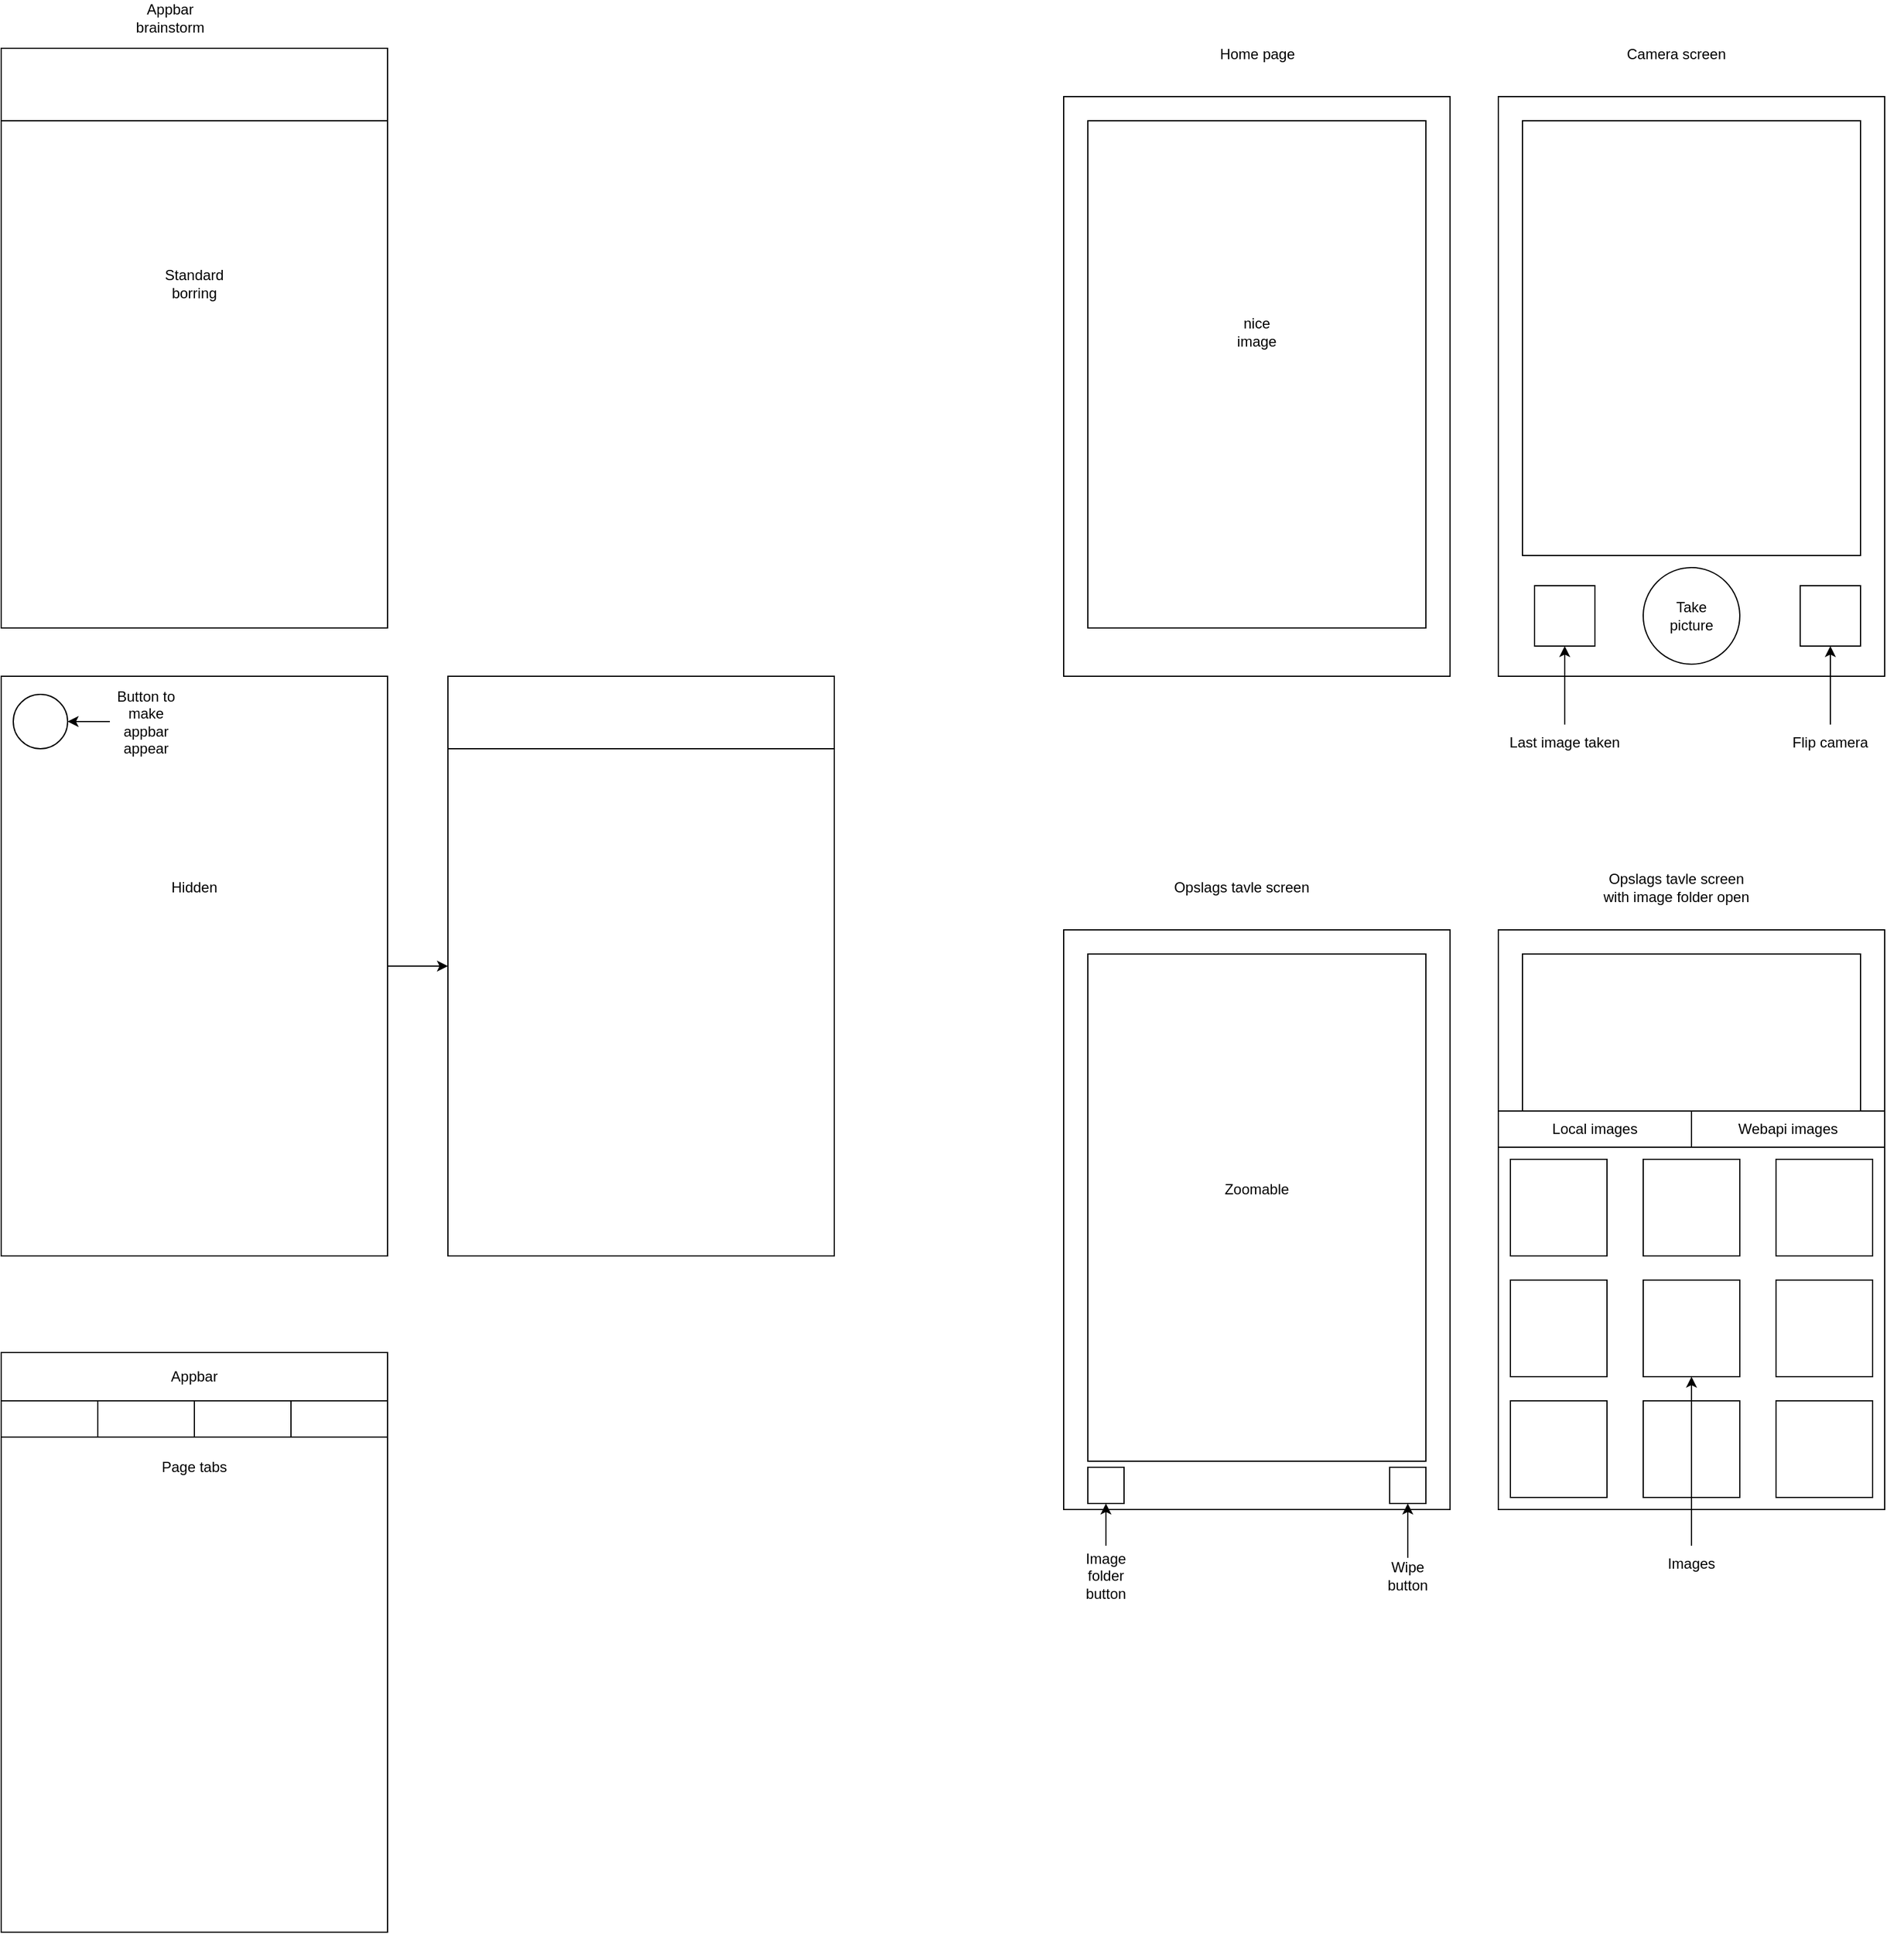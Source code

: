 <mxfile>
    <diagram id="Jlk4KdWTXkGu460aW65M" name="Page-1">
        <mxGraphModel dx="1496" dy="352" grid="1" gridSize="10" guides="1" tooltips="1" connect="1" arrows="1" fold="1" page="1" pageScale="1" pageWidth="850" pageHeight="1100" math="0" shadow="0">
            <root>
                <mxCell id="0"/>
                <mxCell id="1" parent="0"/>
                <mxCell id="3" value="" style="rounded=0;whiteSpace=wrap;html=1;" parent="1" vertex="1">
                    <mxGeometry x="400" y="80" width="320" height="480" as="geometry"/>
                </mxCell>
                <mxCell id="4" value="" style="rounded=0;whiteSpace=wrap;html=1;" parent="1" vertex="1">
                    <mxGeometry x="420" y="100" width="280" height="360" as="geometry"/>
                </mxCell>
                <mxCell id="5" value="" style="ellipse;whiteSpace=wrap;html=1;aspect=fixed;" parent="1" vertex="1">
                    <mxGeometry x="520" y="470" width="80" height="80" as="geometry"/>
                </mxCell>
                <mxCell id="6" value="" style="whiteSpace=wrap;html=1;aspect=fixed;" parent="1" vertex="1">
                    <mxGeometry x="430" y="485" width="50" height="50" as="geometry"/>
                </mxCell>
                <mxCell id="7" value="Last image taken" style="text;html=1;strokeColor=none;fillColor=none;align=center;verticalAlign=middle;whiteSpace=wrap;rounded=0;" parent="1" vertex="1">
                    <mxGeometry x="395" y="600" width="120" height="30" as="geometry"/>
                </mxCell>
                <mxCell id="8" value="" style="endArrow=classic;html=1;exitX=0.5;exitY=0;exitDx=0;exitDy=0;" parent="1" source="7" target="6" edge="1">
                    <mxGeometry width="50" height="50" relative="1" as="geometry">
                        <mxPoint x="420" y="600" as="sourcePoint"/>
                        <mxPoint x="470" y="550" as="targetPoint"/>
                    </mxGeometry>
                </mxCell>
                <mxCell id="9" value="Take picture" style="text;html=1;strokeColor=none;fillColor=none;align=center;verticalAlign=middle;whiteSpace=wrap;rounded=0;" parent="1" vertex="1">
                    <mxGeometry x="530" y="495" width="60" height="30" as="geometry"/>
                </mxCell>
                <mxCell id="11" value="" style="rounded=0;whiteSpace=wrap;html=1;" parent="1" vertex="1">
                    <mxGeometry x="40" y="770" width="320" height="480" as="geometry"/>
                </mxCell>
                <mxCell id="12" value="" style="rounded=0;whiteSpace=wrap;html=1;" parent="1" vertex="1">
                    <mxGeometry x="60" y="790" width="280" height="420" as="geometry"/>
                </mxCell>
                <mxCell id="14" value="Camera screen" style="text;html=1;strokeColor=none;fillColor=none;align=center;verticalAlign=middle;whiteSpace=wrap;rounded=0;" parent="1" vertex="1">
                    <mxGeometry x="480" y="30" width="135" height="30" as="geometry"/>
                </mxCell>
                <mxCell id="15" value="Opslags tavle screen" style="text;html=1;strokeColor=none;fillColor=none;align=center;verticalAlign=middle;whiteSpace=wrap;rounded=0;" parent="1" vertex="1">
                    <mxGeometry x="120" y="720" width="135" height="30" as="geometry"/>
                </mxCell>
                <mxCell id="16" value="" style="whiteSpace=wrap;html=1;aspect=fixed;" parent="1" vertex="1">
                    <mxGeometry x="60" y="1215" width="30" height="30" as="geometry"/>
                </mxCell>
                <mxCell id="19" style="edgeStyle=none;html=1;" parent="1" source="18" target="16" edge="1">
                    <mxGeometry relative="1" as="geometry"/>
                </mxCell>
                <mxCell id="18" value="Image folder button" style="text;html=1;strokeColor=none;fillColor=none;align=center;verticalAlign=middle;whiteSpace=wrap;rounded=0;" parent="1" vertex="1">
                    <mxGeometry x="45" y="1280" width="60" height="50" as="geometry"/>
                </mxCell>
                <mxCell id="20" value="" style="rounded=0;whiteSpace=wrap;html=1;" parent="1" vertex="1">
                    <mxGeometry x="400" y="770" width="320" height="480" as="geometry"/>
                </mxCell>
                <mxCell id="21" value="" style="rounded=0;whiteSpace=wrap;html=1;" parent="1" vertex="1">
                    <mxGeometry x="420" y="790" width="280" height="420" as="geometry"/>
                </mxCell>
                <mxCell id="22" value="Opslags tavle screen&lt;br&gt;with image folder open" style="text;html=1;strokeColor=none;fillColor=none;align=center;verticalAlign=middle;whiteSpace=wrap;rounded=0;" parent="1" vertex="1">
                    <mxGeometry x="480" y="720" width="135" height="30" as="geometry"/>
                </mxCell>
                <mxCell id="27" value="" style="rounded=0;whiteSpace=wrap;html=1;" parent="1" vertex="1">
                    <mxGeometry x="400" y="950" width="320" height="300" as="geometry"/>
                </mxCell>
                <mxCell id="28" value="" style="whiteSpace=wrap;html=1;aspect=fixed;" parent="1" vertex="1">
                    <mxGeometry x="410" y="960" width="80" height="80" as="geometry"/>
                </mxCell>
                <mxCell id="29" value="" style="whiteSpace=wrap;html=1;aspect=fixed;" parent="1" vertex="1">
                    <mxGeometry x="520" y="960" width="80" height="80" as="geometry"/>
                </mxCell>
                <mxCell id="30" value="" style="whiteSpace=wrap;html=1;aspect=fixed;" parent="1" vertex="1">
                    <mxGeometry x="630" y="960" width="80" height="80" as="geometry"/>
                </mxCell>
                <mxCell id="31" value="" style="whiteSpace=wrap;html=1;aspect=fixed;" parent="1" vertex="1">
                    <mxGeometry x="410" y="1060" width="80" height="80" as="geometry"/>
                </mxCell>
                <mxCell id="32" value="" style="whiteSpace=wrap;html=1;aspect=fixed;" parent="1" vertex="1">
                    <mxGeometry x="520" y="1060" width="80" height="80" as="geometry"/>
                </mxCell>
                <mxCell id="33" value="" style="whiteSpace=wrap;html=1;aspect=fixed;" parent="1" vertex="1">
                    <mxGeometry x="630" y="1060" width="80" height="80" as="geometry"/>
                </mxCell>
                <mxCell id="34" value="" style="whiteSpace=wrap;html=1;aspect=fixed;" parent="1" vertex="1">
                    <mxGeometry x="410" y="1160" width="80" height="80" as="geometry"/>
                </mxCell>
                <mxCell id="35" value="" style="whiteSpace=wrap;html=1;aspect=fixed;" parent="1" vertex="1">
                    <mxGeometry x="520" y="1160" width="80" height="80" as="geometry"/>
                </mxCell>
                <mxCell id="36" value="" style="whiteSpace=wrap;html=1;aspect=fixed;" parent="1" vertex="1">
                    <mxGeometry x="630" y="1160" width="80" height="80" as="geometry"/>
                </mxCell>
                <mxCell id="38" style="edgeStyle=none;html=1;" parent="1" source="37" target="32" edge="1">
                    <mxGeometry relative="1" as="geometry"/>
                </mxCell>
                <mxCell id="37" value="Images" style="text;html=1;strokeColor=none;fillColor=none;align=center;verticalAlign=middle;whiteSpace=wrap;rounded=0;" parent="1" vertex="1">
                    <mxGeometry x="490" y="1280" width="140" height="30" as="geometry"/>
                </mxCell>
                <mxCell id="39" value="" style="rounded=0;whiteSpace=wrap;html=1;" parent="1" vertex="1">
                    <mxGeometry x="400" y="920" width="160" height="30" as="geometry"/>
                </mxCell>
                <mxCell id="40" value="" style="rounded=0;whiteSpace=wrap;html=1;" parent="1" vertex="1">
                    <mxGeometry x="560" y="920" width="160" height="30" as="geometry"/>
                </mxCell>
                <mxCell id="41" value="Local images" style="text;html=1;strokeColor=none;fillColor=none;align=center;verticalAlign=middle;whiteSpace=wrap;rounded=0;" parent="1" vertex="1">
                    <mxGeometry x="400" y="920" width="160" height="30" as="geometry"/>
                </mxCell>
                <mxCell id="42" value="Webapi images" style="text;html=1;strokeColor=none;fillColor=none;align=center;verticalAlign=middle;whiteSpace=wrap;rounded=0;" parent="1" vertex="1">
                    <mxGeometry x="560" y="920" width="160" height="30" as="geometry"/>
                </mxCell>
                <mxCell id="43" value="" style="whiteSpace=wrap;html=1;aspect=fixed;" parent="1" vertex="1">
                    <mxGeometry x="310" y="1215" width="30" height="30" as="geometry"/>
                </mxCell>
                <mxCell id="45" style="edgeStyle=none;html=1;" parent="1" source="44" target="43" edge="1">
                    <mxGeometry relative="1" as="geometry"/>
                </mxCell>
                <mxCell id="44" value="Wipe button" style="text;html=1;strokeColor=none;fillColor=none;align=center;verticalAlign=middle;whiteSpace=wrap;rounded=0;" parent="1" vertex="1">
                    <mxGeometry x="295" y="1290" width="60" height="30" as="geometry"/>
                </mxCell>
                <mxCell id="46" value="" style="rounded=0;whiteSpace=wrap;html=1;" parent="1" vertex="1">
                    <mxGeometry x="40" y="80" width="320" height="480" as="geometry"/>
                </mxCell>
                <mxCell id="47" value="Home page" style="text;html=1;strokeColor=none;fillColor=none;align=center;verticalAlign=middle;whiteSpace=wrap;rounded=0;" parent="1" vertex="1">
                    <mxGeometry x="132.5" y="30" width="135" height="30" as="geometry"/>
                </mxCell>
                <mxCell id="48" value="" style="rounded=0;whiteSpace=wrap;html=1;" parent="1" vertex="1">
                    <mxGeometry x="60" y="100" width="280" height="420" as="geometry"/>
                </mxCell>
                <mxCell id="49" value="nice image" style="text;html=1;strokeColor=none;fillColor=none;align=center;verticalAlign=middle;whiteSpace=wrap;rounded=0;" parent="1" vertex="1">
                    <mxGeometry x="170" y="260" width="60" height="30" as="geometry"/>
                </mxCell>
                <mxCell id="50" value="" style="whiteSpace=wrap;html=1;aspect=fixed;" parent="1" vertex="1">
                    <mxGeometry x="650" y="485" width="50" height="50" as="geometry"/>
                </mxCell>
                <mxCell id="52" style="edgeStyle=none;html=1;" parent="1" source="51" target="50" edge="1">
                    <mxGeometry relative="1" as="geometry"/>
                </mxCell>
                <mxCell id="51" value="Flip camera" style="text;html=1;strokeColor=none;fillColor=none;align=center;verticalAlign=middle;whiteSpace=wrap;rounded=0;" parent="1" vertex="1">
                    <mxGeometry x="615" y="600" width="120" height="30" as="geometry"/>
                </mxCell>
                <mxCell id="53" value="Zoomable" style="text;html=1;strokeColor=none;fillColor=none;align=center;verticalAlign=middle;whiteSpace=wrap;rounded=0;" parent="1" vertex="1">
                    <mxGeometry x="170" y="970" width="60" height="30" as="geometry"/>
                </mxCell>
                <mxCell id="54" value="" style="rounded=0;whiteSpace=wrap;html=1;" vertex="1" parent="1">
                    <mxGeometry x="-840" y="40" width="320" height="480" as="geometry"/>
                </mxCell>
                <mxCell id="62" value="" style="edgeStyle=none;html=1;" edge="1" parent="1" source="55" target="60">
                    <mxGeometry relative="1" as="geometry"/>
                </mxCell>
                <mxCell id="55" value="" style="rounded=0;whiteSpace=wrap;html=1;" vertex="1" parent="1">
                    <mxGeometry x="-840" y="560" width="320" height="480" as="geometry"/>
                </mxCell>
                <mxCell id="56" value="Appbar brainstorm" style="text;html=1;strokeColor=none;fillColor=none;align=center;verticalAlign=middle;whiteSpace=wrap;rounded=0;" vertex="1" parent="1">
                    <mxGeometry x="-730" width="60" height="30" as="geometry"/>
                </mxCell>
                <mxCell id="57" value="" style="rounded=0;whiteSpace=wrap;html=1;" vertex="1" parent="1">
                    <mxGeometry x="-840" y="40" width="320" height="60" as="geometry"/>
                </mxCell>
                <mxCell id="58" value="Standard&lt;br&gt;borring" style="text;html=1;strokeColor=none;fillColor=none;align=center;verticalAlign=middle;whiteSpace=wrap;rounded=0;" vertex="1" parent="1">
                    <mxGeometry x="-710" y="220" width="60" height="30" as="geometry"/>
                </mxCell>
                <mxCell id="59" value="Hidden" style="text;html=1;strokeColor=none;fillColor=none;align=center;verticalAlign=middle;whiteSpace=wrap;rounded=0;" vertex="1" parent="1">
                    <mxGeometry x="-710" y="720" width="60" height="30" as="geometry"/>
                </mxCell>
                <mxCell id="60" value="" style="rounded=0;whiteSpace=wrap;html=1;" vertex="1" parent="1">
                    <mxGeometry x="-470" y="560" width="320" height="480" as="geometry"/>
                </mxCell>
                <mxCell id="61" value="" style="rounded=0;whiteSpace=wrap;html=1;" vertex="1" parent="1">
                    <mxGeometry x="-470" y="560" width="320" height="60" as="geometry"/>
                </mxCell>
                <mxCell id="63" value="" style="ellipse;whiteSpace=wrap;html=1;aspect=fixed;" vertex="1" parent="1">
                    <mxGeometry x="-830" y="575" width="45" height="45" as="geometry"/>
                </mxCell>
                <mxCell id="65" value="" style="edgeStyle=none;html=1;" edge="1" parent="1" source="64" target="63">
                    <mxGeometry relative="1" as="geometry"/>
                </mxCell>
                <mxCell id="64" value="Button to make appbar appear" style="text;html=1;strokeColor=none;fillColor=none;align=center;verticalAlign=middle;whiteSpace=wrap;rounded=0;" vertex="1" parent="1">
                    <mxGeometry x="-750" y="582.5" width="60" height="30" as="geometry"/>
                </mxCell>
                <mxCell id="67" value="" style="rounded=0;whiteSpace=wrap;html=1;" vertex="1" parent="1">
                    <mxGeometry x="-840" y="1120" width="320" height="480" as="geometry"/>
                </mxCell>
                <mxCell id="68" value="" style="rounded=0;whiteSpace=wrap;html=1;" vertex="1" parent="1">
                    <mxGeometry x="-840" y="1120" width="320" height="40" as="geometry"/>
                </mxCell>
                <mxCell id="69" value="Appbar" style="text;html=1;strokeColor=none;fillColor=none;align=center;verticalAlign=middle;whiteSpace=wrap;rounded=0;" vertex="1" parent="1">
                    <mxGeometry x="-710" y="1125" width="60" height="30" as="geometry"/>
                </mxCell>
                <mxCell id="70" value="" style="rounded=0;whiteSpace=wrap;html=1;" vertex="1" parent="1">
                    <mxGeometry x="-840" y="1160" width="320" height="30" as="geometry"/>
                </mxCell>
                <mxCell id="71" value="" style="rounded=0;whiteSpace=wrap;html=1;" vertex="1" parent="1">
                    <mxGeometry x="-840" y="1160" width="80" height="30" as="geometry"/>
                </mxCell>
                <mxCell id="76" value="" style="rounded=0;whiteSpace=wrap;html=1;" vertex="1" parent="1">
                    <mxGeometry x="-760" y="1160" width="80" height="30" as="geometry"/>
                </mxCell>
                <mxCell id="77" value="" style="rounded=0;whiteSpace=wrap;html=1;" vertex="1" parent="1">
                    <mxGeometry x="-680" y="1160" width="80" height="30" as="geometry"/>
                </mxCell>
                <mxCell id="78" value="" style="rounded=0;whiteSpace=wrap;html=1;" vertex="1" parent="1">
                    <mxGeometry x="-600" y="1160" width="80" height="30" as="geometry"/>
                </mxCell>
                <mxCell id="79" value="Page tabs" style="text;html=1;strokeColor=none;fillColor=none;align=center;verticalAlign=middle;whiteSpace=wrap;rounded=0;" vertex="1" parent="1">
                    <mxGeometry x="-710" y="1200" width="60" height="30" as="geometry"/>
                </mxCell>
            </root>
        </mxGraphModel>
    </diagram>
</mxfile>